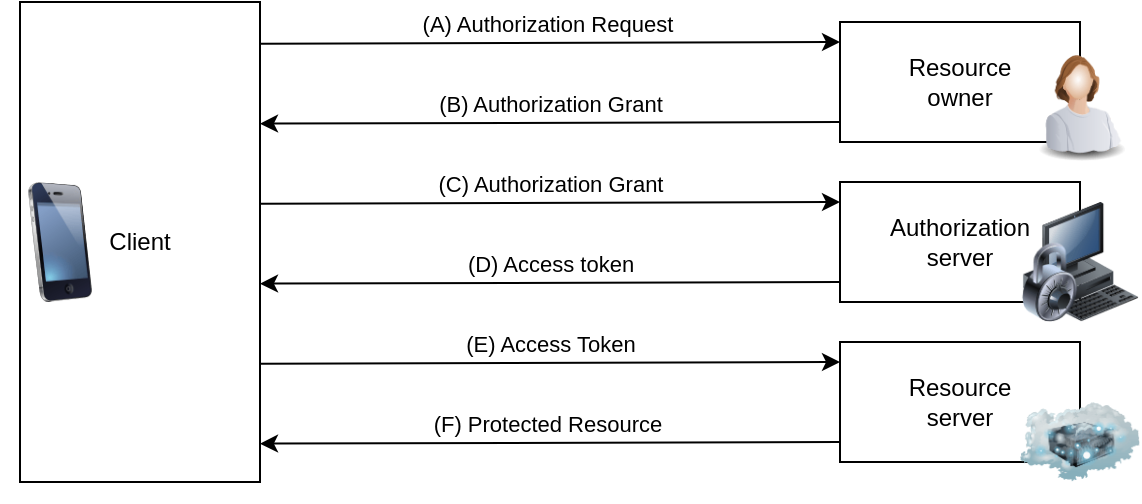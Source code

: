 <mxfile scale="2.5" border="0">
    <diagram id="cs9vsVk1BwkqtQegMdiE" name="Page-1">
        <mxGraphModel dx="291" dy="194" grid="1" gridSize="10" guides="1" tooltips="1" connect="1" arrows="1" fold="1" page="1" pageScale="1" pageWidth="827" pageHeight="1169" math="0" shadow="0">
            <root>
                <mxCell id="0"/>
                <mxCell id="1" parent="0"/>
                <mxCell id="2" value="Client" style="rounded=0;whiteSpace=wrap;html=1;" vertex="1" parent="1">
                    <mxGeometry x="110" y="280" width="120" height="240" as="geometry"/>
                </mxCell>
                <mxCell id="3" value="Resource&lt;br&gt;owner" style="rounded=0;whiteSpace=wrap;html=1;" vertex="1" parent="1">
                    <mxGeometry x="520" y="290" width="120" height="60" as="geometry"/>
                </mxCell>
                <mxCell id="4" value="Authorization&lt;br&gt;server" style="rounded=0;whiteSpace=wrap;html=1;" vertex="1" parent="1">
                    <mxGeometry x="520" y="370" width="120" height="60" as="geometry"/>
                </mxCell>
                <mxCell id="5" value="Resource&lt;br&gt;server" style="rounded=0;whiteSpace=wrap;html=1;" vertex="1" parent="1">
                    <mxGeometry x="520" y="450" width="120" height="60" as="geometry"/>
                </mxCell>
                <mxCell id="14" value="" style="endArrow=none;startArrow=classic;html=1;exitX=1.025;exitY=0.844;exitDx=0;exitDy=0;exitPerimeter=0;endFill=0;" edge="1" parent="1">
                    <mxGeometry width="50" height="50" relative="1" as="geometry">
                        <mxPoint x="230" y="500.82" as="sourcePoint"/>
                        <mxPoint x="520" y="500" as="targetPoint"/>
                    </mxGeometry>
                </mxCell>
                <mxCell id="15" value="(F) Protected Resource&amp;nbsp;" style="edgeLabel;html=1;align=center;verticalAlign=middle;resizable=0;points=[];" vertex="1" connectable="0" parent="14">
                    <mxGeometry x="-0.289" y="2" relative="1" as="geometry">
                        <mxPoint x="42" y="-8" as="offset"/>
                    </mxGeometry>
                </mxCell>
                <mxCell id="18" value="" style="endArrow=none;startArrow=classic;html=1;exitX=1.025;exitY=0.844;exitDx=0;exitDy=0;exitPerimeter=0;endFill=0;" edge="1" parent="1">
                    <mxGeometry width="50" height="50" relative="1" as="geometry">
                        <mxPoint x="230" y="340.82" as="sourcePoint"/>
                        <mxPoint x="520" y="340" as="targetPoint"/>
                    </mxGeometry>
                </mxCell>
                <mxCell id="19" value="(B) Authorization Grant" style="edgeLabel;html=1;align=center;verticalAlign=middle;resizable=0;points=[];" vertex="1" connectable="0" parent="18">
                    <mxGeometry x="-0.289" y="2" relative="1" as="geometry">
                        <mxPoint x="42" y="-8" as="offset"/>
                    </mxGeometry>
                </mxCell>
                <mxCell id="20" value="" style="endArrow=classic;startArrow=none;html=1;exitX=1.025;exitY=0.844;exitDx=0;exitDy=0;exitPerimeter=0;startFill=0;" edge="1" parent="1">
                    <mxGeometry width="50" height="50" relative="1" as="geometry">
                        <mxPoint x="230" y="380.82" as="sourcePoint"/>
                        <mxPoint x="520" y="380" as="targetPoint"/>
                    </mxGeometry>
                </mxCell>
                <mxCell id="21" value="(C) Authorization Grant" style="edgeLabel;html=1;align=center;verticalAlign=middle;resizable=0;points=[];" vertex="1" connectable="0" parent="20">
                    <mxGeometry x="-0.289" y="2" relative="1" as="geometry">
                        <mxPoint x="42" y="-8" as="offset"/>
                    </mxGeometry>
                </mxCell>
                <mxCell id="22" value="" style="endArrow=none;startArrow=classic;html=1;exitX=1.025;exitY=0.844;exitDx=0;exitDy=0;exitPerimeter=0;endFill=0;" edge="1" parent="1">
                    <mxGeometry width="50" height="50" relative="1" as="geometry">
                        <mxPoint x="230" y="420.82" as="sourcePoint"/>
                        <mxPoint x="520" y="420" as="targetPoint"/>
                    </mxGeometry>
                </mxCell>
                <mxCell id="23" value="(D) Access token" style="edgeLabel;html=1;align=center;verticalAlign=middle;resizable=0;points=[];" vertex="1" connectable="0" parent="22">
                    <mxGeometry x="-0.289" y="2" relative="1" as="geometry">
                        <mxPoint x="42" y="-8" as="offset"/>
                    </mxGeometry>
                </mxCell>
                <mxCell id="24" value="" style="endArrow=classic;startArrow=none;html=1;exitX=1.025;exitY=0.844;exitDx=0;exitDy=0;exitPerimeter=0;startFill=0;" edge="1" parent="1">
                    <mxGeometry width="50" height="50" relative="1" as="geometry">
                        <mxPoint x="230" y="460.82" as="sourcePoint"/>
                        <mxPoint x="520" y="460" as="targetPoint"/>
                    </mxGeometry>
                </mxCell>
                <mxCell id="25" value="(E) Access Token" style="edgeLabel;html=1;align=center;verticalAlign=middle;resizable=0;points=[];" vertex="1" connectable="0" parent="24">
                    <mxGeometry x="-0.289" y="2" relative="1" as="geometry">
                        <mxPoint x="42" y="-8" as="offset"/>
                    </mxGeometry>
                </mxCell>
                <mxCell id="26" value="" style="endArrow=classic;startArrow=none;html=1;exitX=1.025;exitY=0.844;exitDx=0;exitDy=0;exitPerimeter=0;startFill=0;" edge="1" parent="1">
                    <mxGeometry width="50" height="50" relative="1" as="geometry">
                        <mxPoint x="230" y="300.82" as="sourcePoint"/>
                        <mxPoint x="520" y="300" as="targetPoint"/>
                    </mxGeometry>
                </mxCell>
                <mxCell id="27" value="(A) Authorization Request&amp;nbsp;" style="edgeLabel;html=1;align=center;verticalAlign=middle;resizable=0;points=[];" vertex="1" connectable="0" parent="26">
                    <mxGeometry x="-0.289" y="2" relative="1" as="geometry">
                        <mxPoint x="42" y="-8" as="offset"/>
                    </mxGeometry>
                </mxCell>
                <mxCell id="28" value="" style="image;html=1;image=img/lib/clip_art/people/Worker_Woman_128x128.png" vertex="1" parent="1">
                    <mxGeometry x="610" y="300" width="60" height="60" as="geometry"/>
                </mxCell>
                <mxCell id="29" value="" style="image;html=1;image=img/lib/clip_art/telecommunication/iPhone_128x128.png" vertex="1" parent="1">
                    <mxGeometry x="100" y="370" width="60" height="60" as="geometry"/>
                </mxCell>
                <mxCell id="31" value="" style="image;html=1;image=img/lib/clip_art/networking/Cloud_Server_128x128.png" vertex="1" parent="1">
                    <mxGeometry x="610" y="470" width="60" height="60" as="geometry"/>
                </mxCell>
                <mxCell id="32" value="" style="image;html=1;image=img/lib/clip_art/computers/Secure_System_128x128.png" vertex="1" parent="1">
                    <mxGeometry x="610" y="380" width="60" height="60" as="geometry"/>
                </mxCell>
            </root>
        </mxGraphModel>
    </diagram>
</mxfile>